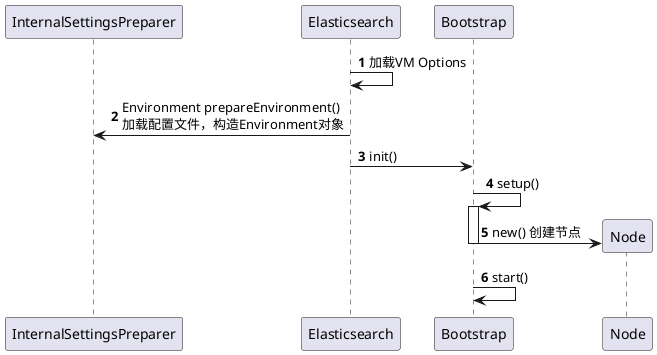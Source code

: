 @startuml

participant InternalSettingsPreparer
participant Elasticsearch
participant Bootstrap
participant Node

autonumber
Elasticsearch -> Elasticsearch : 加载VM Options
Elasticsearch -> InternalSettingsPreparer : Environment prepareEnvironment()\n加载配置文件，构造Environment对象
Elasticsearch -> Bootstrap : init()
Bootstrap -> Bootstrap : setup()
activate Bootstrap
create Node
Bootstrap -> Node : new() 创建节点
deactivate Bootstrap
Bootstrap -> Bootstrap : start()

@enduml